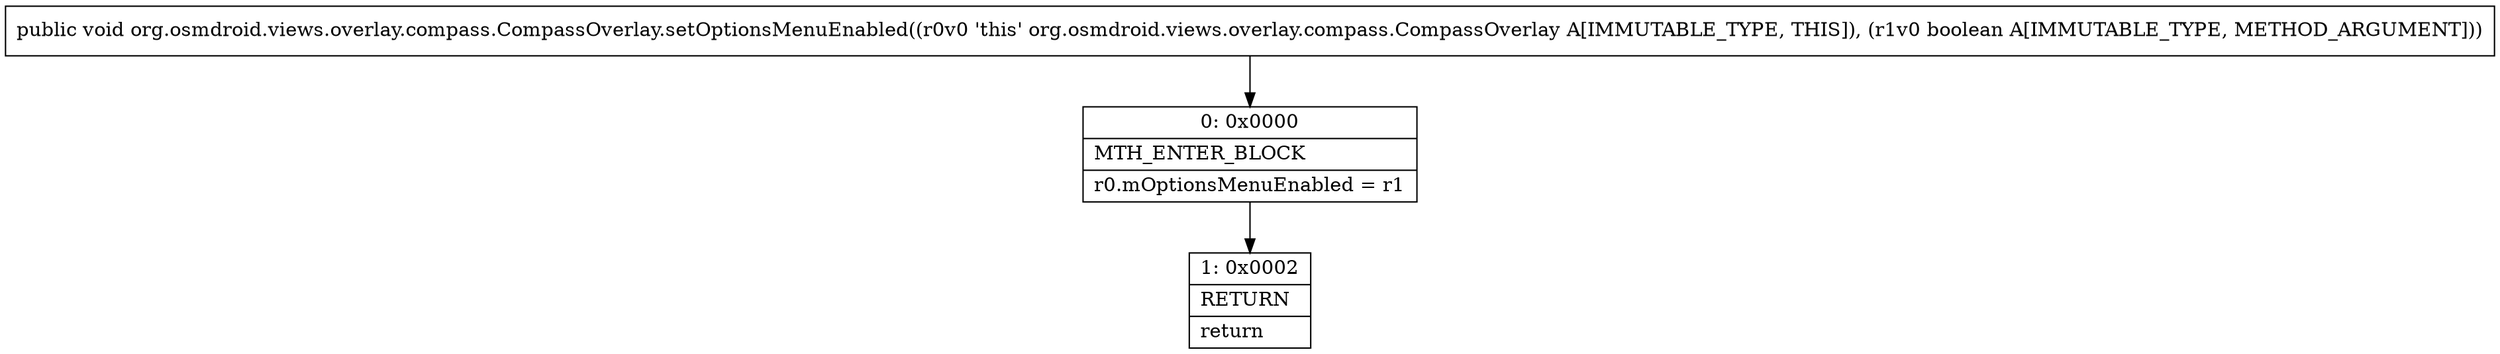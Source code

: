 digraph "CFG fororg.osmdroid.views.overlay.compass.CompassOverlay.setOptionsMenuEnabled(Z)V" {
Node_0 [shape=record,label="{0\:\ 0x0000|MTH_ENTER_BLOCK\l|r0.mOptionsMenuEnabled = r1\l}"];
Node_1 [shape=record,label="{1\:\ 0x0002|RETURN\l|return\l}"];
MethodNode[shape=record,label="{public void org.osmdroid.views.overlay.compass.CompassOverlay.setOptionsMenuEnabled((r0v0 'this' org.osmdroid.views.overlay.compass.CompassOverlay A[IMMUTABLE_TYPE, THIS]), (r1v0 boolean A[IMMUTABLE_TYPE, METHOD_ARGUMENT])) }"];
MethodNode -> Node_0;
Node_0 -> Node_1;
}

